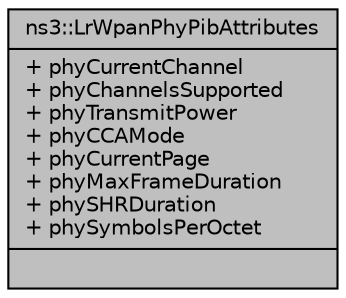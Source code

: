 digraph "ns3::LrWpanPhyPibAttributes"
{
  edge [fontname="Helvetica",fontsize="10",labelfontname="Helvetica",labelfontsize="10"];
  node [fontname="Helvetica",fontsize="10",shape=record];
  Node1 [label="{ns3::LrWpanPhyPibAttributes\n|+ phyCurrentChannel\l+ phyChannelsSupported\l+ phyTransmitPower\l+ phyCCAMode\l+ phyCurrentPage\l+ phyMaxFrameDuration\l+ phySHRDuration\l+ phySymbolsPerOctet\l|}",height=0.2,width=0.4,color="black", fillcolor="grey75", style="filled", fontcolor="black"];
}
